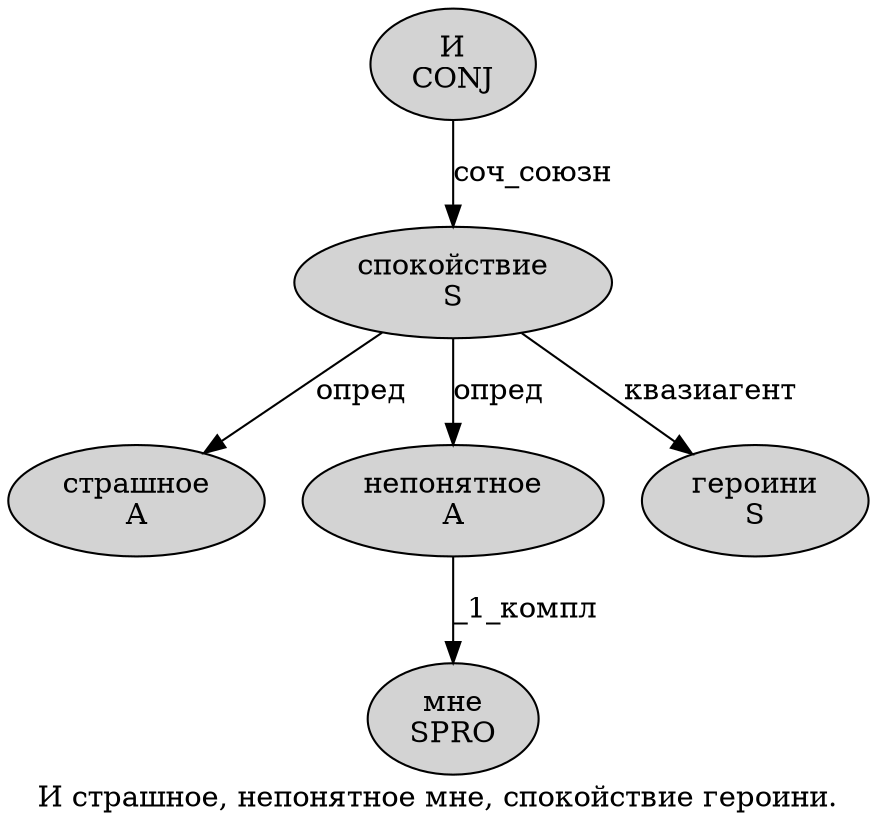 digraph SENTENCE_1848 {
	graph [label="И страшное, непонятное мне, спокойствие героини."]
	node [style=filled]
		0 [label="И
CONJ" color="" fillcolor=lightgray penwidth=1 shape=ellipse]
		1 [label="страшное
A" color="" fillcolor=lightgray penwidth=1 shape=ellipse]
		3 [label="непонятное
A" color="" fillcolor=lightgray penwidth=1 shape=ellipse]
		4 [label="мне
SPRO" color="" fillcolor=lightgray penwidth=1 shape=ellipse]
		6 [label="спокойствие
S" color="" fillcolor=lightgray penwidth=1 shape=ellipse]
		7 [label="героини
S" color="" fillcolor=lightgray penwidth=1 shape=ellipse]
			0 -> 6 [label="соч_союзн"]
			6 -> 1 [label="опред"]
			6 -> 3 [label="опред"]
			6 -> 7 [label="квазиагент"]
			3 -> 4 [label="_1_компл"]
}